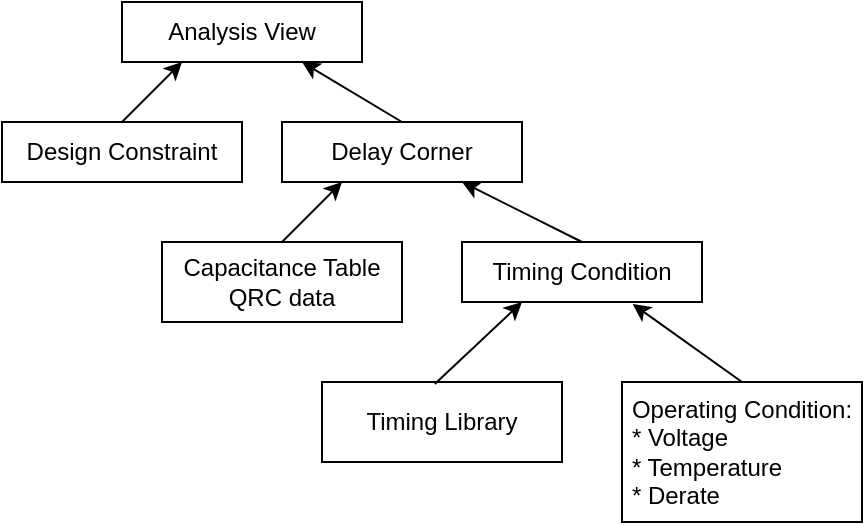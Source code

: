 <mxfile version="24.7.7">
  <diagram name="Page-1" id="bK_RNNVzJxB3eEB8tRRv">
    <mxGraphModel dx="637" dy="319" grid="1" gridSize="10" guides="1" tooltips="1" connect="1" arrows="1" fold="1" page="1" pageScale="1" pageWidth="1100" pageHeight="850" math="0" shadow="0">
      <root>
        <mxCell id="0" />
        <mxCell id="1" parent="0" />
        <mxCell id="Pn_19XIBsRtdzwEMokxi-1" value="&lt;div&gt;Capacitance Table&lt;/div&gt;&lt;div&gt;QRC data&lt;br&gt;&lt;/div&gt;" style="rounded=0;whiteSpace=wrap;html=1;" vertex="1" parent="1">
          <mxGeometry x="480" y="250" width="120" height="40" as="geometry" />
        </mxCell>
        <mxCell id="Pn_19XIBsRtdzwEMokxi-3" value="Timing Library" style="rounded=0;whiteSpace=wrap;html=1;" vertex="1" parent="1">
          <mxGeometry x="560" y="320" width="120" height="40" as="geometry" />
        </mxCell>
        <mxCell id="Pn_19XIBsRtdzwEMokxi-7" value="&lt;div align=&quot;left&quot;&gt;Operating Condition:&lt;/div&gt;&lt;div align=&quot;left&quot;&gt;* Voltage&lt;/div&gt;&lt;div align=&quot;left&quot;&gt;* Temperature&lt;/div&gt;&lt;div align=&quot;left&quot;&gt;* Derate&lt;br&gt;&lt;/div&gt;" style="rounded=0;whiteSpace=wrap;html=1;" vertex="1" parent="1">
          <mxGeometry x="710" y="320" width="120" height="70" as="geometry" />
        </mxCell>
        <mxCell id="Pn_19XIBsRtdzwEMokxi-9" value="" style="endArrow=classic;html=1;rounded=0;exitX=0.5;exitY=0;exitDx=0;exitDy=0;entryX=0.25;entryY=1;entryDx=0;entryDy=0;" edge="1" parent="1" source="Pn_19XIBsRtdzwEMokxi-1" target="Pn_19XIBsRtdzwEMokxi-12">
          <mxGeometry width="50" height="50" relative="1" as="geometry">
            <mxPoint x="590" y="330" as="sourcePoint" />
            <mxPoint x="640" y="280" as="targetPoint" />
          </mxGeometry>
        </mxCell>
        <mxCell id="Pn_19XIBsRtdzwEMokxi-11" value="Design Constraint" style="rounded=0;whiteSpace=wrap;html=1;" vertex="1" parent="1">
          <mxGeometry x="400" y="190" width="120" height="30" as="geometry" />
        </mxCell>
        <mxCell id="Pn_19XIBsRtdzwEMokxi-12" value="Delay Corner" style="rounded=0;whiteSpace=wrap;html=1;" vertex="1" parent="1">
          <mxGeometry x="540" y="190" width="120" height="30" as="geometry" />
        </mxCell>
        <mxCell id="Pn_19XIBsRtdzwEMokxi-15" value="Timing Condition" style="rounded=0;whiteSpace=wrap;html=1;" vertex="1" parent="1">
          <mxGeometry x="630" y="250" width="120" height="30" as="geometry" />
        </mxCell>
        <mxCell id="Pn_19XIBsRtdzwEMokxi-16" value="" style="endArrow=classic;html=1;rounded=0;exitX=0.47;exitY=0.025;exitDx=0;exitDy=0;entryX=0.25;entryY=1;entryDx=0;entryDy=0;exitPerimeter=0;" edge="1" parent="1" source="Pn_19XIBsRtdzwEMokxi-3" target="Pn_19XIBsRtdzwEMokxi-15">
          <mxGeometry width="50" height="50" relative="1" as="geometry">
            <mxPoint x="510" y="300" as="sourcePoint" />
            <mxPoint x="510" y="230" as="targetPoint" />
          </mxGeometry>
        </mxCell>
        <mxCell id="Pn_19XIBsRtdzwEMokxi-17" value="" style="endArrow=classic;html=1;rounded=0;exitX=0.5;exitY=0;exitDx=0;exitDy=0;entryX=0.711;entryY=1.033;entryDx=0;entryDy=0;entryPerimeter=0;" edge="1" parent="1" source="Pn_19XIBsRtdzwEMokxi-7" target="Pn_19XIBsRtdzwEMokxi-15">
          <mxGeometry width="50" height="50" relative="1" as="geometry">
            <mxPoint x="596" y="371" as="sourcePoint" />
            <mxPoint x="640" y="330" as="targetPoint" />
          </mxGeometry>
        </mxCell>
        <mxCell id="Pn_19XIBsRtdzwEMokxi-18" value="" style="endArrow=classic;html=1;rounded=0;exitX=0.5;exitY=0;exitDx=0;exitDy=0;entryX=0.75;entryY=1;entryDx=0;entryDy=0;" edge="1" parent="1" source="Pn_19XIBsRtdzwEMokxi-15" target="Pn_19XIBsRtdzwEMokxi-12">
          <mxGeometry width="50" height="50" relative="1" as="geometry">
            <mxPoint x="740" y="370" as="sourcePoint" />
            <mxPoint x="695" y="331" as="targetPoint" />
          </mxGeometry>
        </mxCell>
        <mxCell id="Pn_19XIBsRtdzwEMokxi-19" value="Analysis View" style="rounded=0;whiteSpace=wrap;html=1;" vertex="1" parent="1">
          <mxGeometry x="460" y="130" width="120" height="30" as="geometry" />
        </mxCell>
        <mxCell id="Pn_19XIBsRtdzwEMokxi-20" value="" style="endArrow=classic;html=1;rounded=0;exitX=0.5;exitY=0;exitDx=0;exitDy=0;entryX=0.25;entryY=1;entryDx=0;entryDy=0;" edge="1" parent="1" source="Pn_19XIBsRtdzwEMokxi-11" target="Pn_19XIBsRtdzwEMokxi-19">
          <mxGeometry width="50" height="50" relative="1" as="geometry">
            <mxPoint x="670" y="300" as="sourcePoint" />
            <mxPoint x="570" y="230" as="targetPoint" />
          </mxGeometry>
        </mxCell>
        <mxCell id="Pn_19XIBsRtdzwEMokxi-21" value="" style="endArrow=classic;html=1;rounded=0;exitX=0.5;exitY=0;exitDx=0;exitDy=0;entryX=0.75;entryY=1;entryDx=0;entryDy=0;" edge="1" parent="1" source="Pn_19XIBsRtdzwEMokxi-12" target="Pn_19XIBsRtdzwEMokxi-19">
          <mxGeometry width="50" height="50" relative="1" as="geometry">
            <mxPoint x="700" y="200" as="sourcePoint" />
            <mxPoint x="660" y="170" as="targetPoint" />
          </mxGeometry>
        </mxCell>
      </root>
    </mxGraphModel>
  </diagram>
</mxfile>
